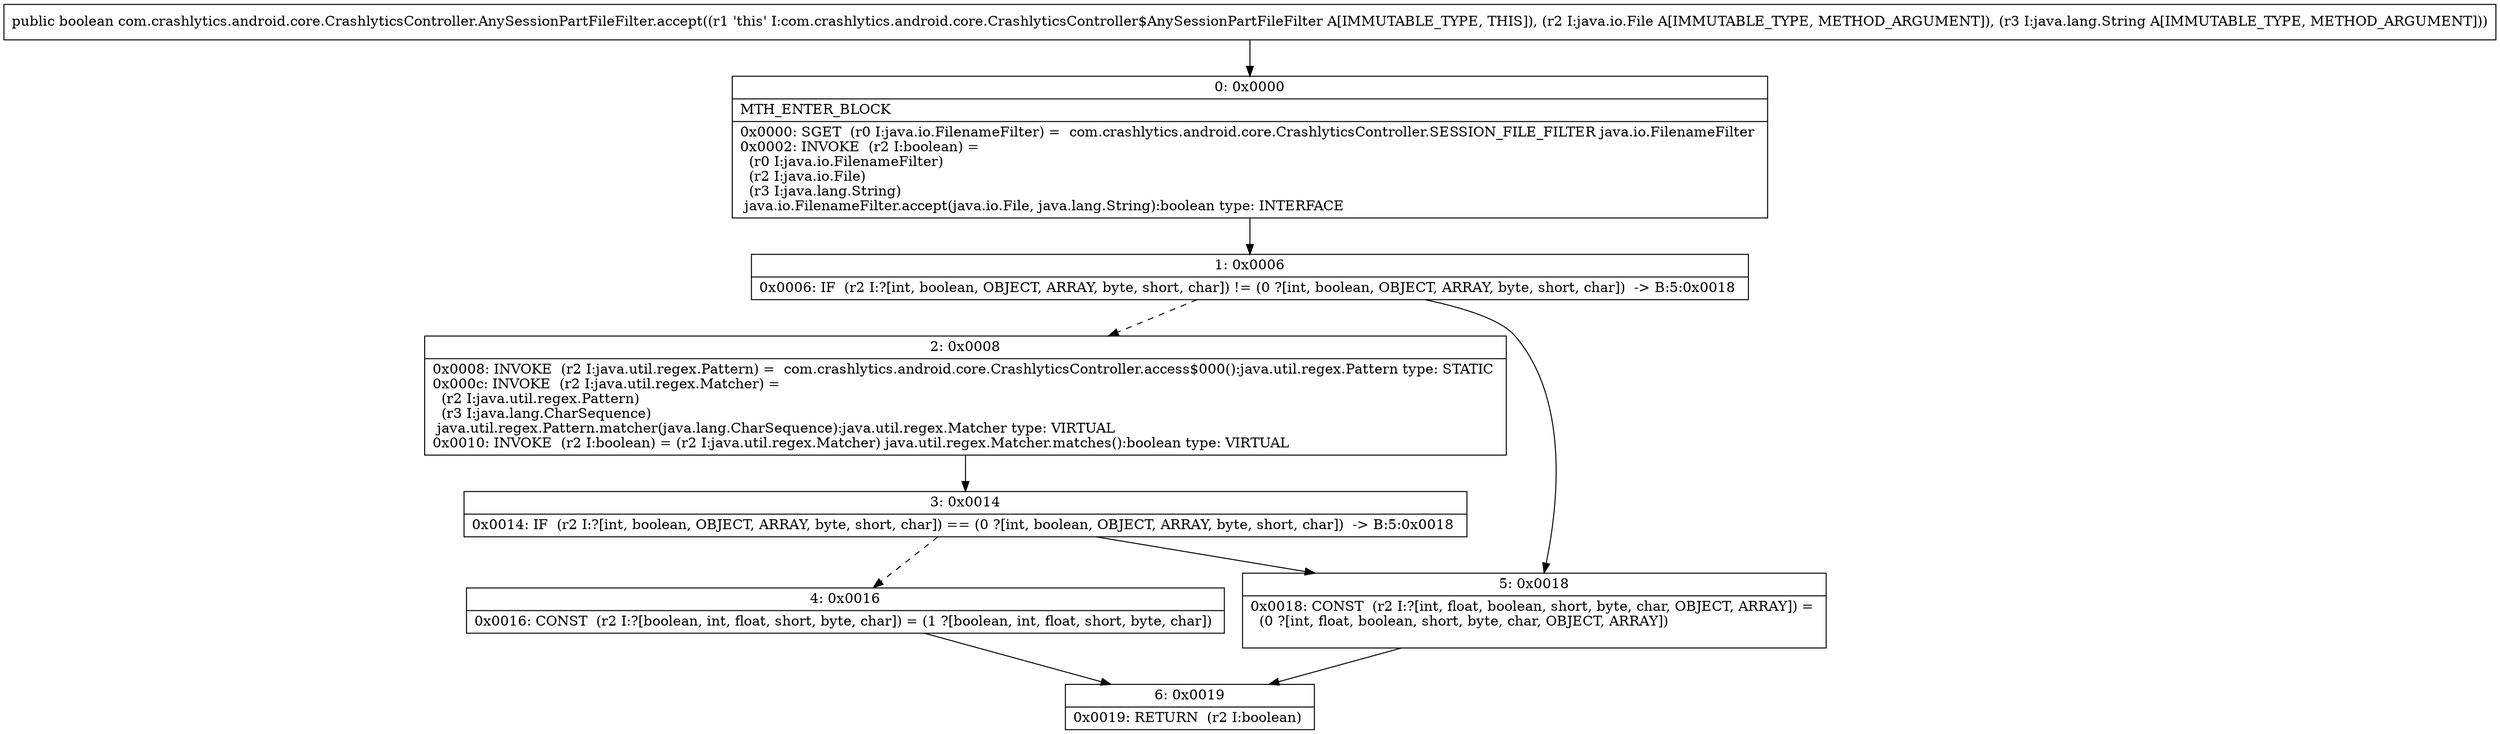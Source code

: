 digraph "CFG forcom.crashlytics.android.core.CrashlyticsController.AnySessionPartFileFilter.accept(Ljava\/io\/File;Ljava\/lang\/String;)Z" {
Node_0 [shape=record,label="{0\:\ 0x0000|MTH_ENTER_BLOCK\l|0x0000: SGET  (r0 I:java.io.FilenameFilter) =  com.crashlytics.android.core.CrashlyticsController.SESSION_FILE_FILTER java.io.FilenameFilter \l0x0002: INVOKE  (r2 I:boolean) = \l  (r0 I:java.io.FilenameFilter)\l  (r2 I:java.io.File)\l  (r3 I:java.lang.String)\l java.io.FilenameFilter.accept(java.io.File, java.lang.String):boolean type: INTERFACE \l}"];
Node_1 [shape=record,label="{1\:\ 0x0006|0x0006: IF  (r2 I:?[int, boolean, OBJECT, ARRAY, byte, short, char]) != (0 ?[int, boolean, OBJECT, ARRAY, byte, short, char])  \-\> B:5:0x0018 \l}"];
Node_2 [shape=record,label="{2\:\ 0x0008|0x0008: INVOKE  (r2 I:java.util.regex.Pattern) =  com.crashlytics.android.core.CrashlyticsController.access$000():java.util.regex.Pattern type: STATIC \l0x000c: INVOKE  (r2 I:java.util.regex.Matcher) = \l  (r2 I:java.util.regex.Pattern)\l  (r3 I:java.lang.CharSequence)\l java.util.regex.Pattern.matcher(java.lang.CharSequence):java.util.regex.Matcher type: VIRTUAL \l0x0010: INVOKE  (r2 I:boolean) = (r2 I:java.util.regex.Matcher) java.util.regex.Matcher.matches():boolean type: VIRTUAL \l}"];
Node_3 [shape=record,label="{3\:\ 0x0014|0x0014: IF  (r2 I:?[int, boolean, OBJECT, ARRAY, byte, short, char]) == (0 ?[int, boolean, OBJECT, ARRAY, byte, short, char])  \-\> B:5:0x0018 \l}"];
Node_4 [shape=record,label="{4\:\ 0x0016|0x0016: CONST  (r2 I:?[boolean, int, float, short, byte, char]) = (1 ?[boolean, int, float, short, byte, char]) \l}"];
Node_5 [shape=record,label="{5\:\ 0x0018|0x0018: CONST  (r2 I:?[int, float, boolean, short, byte, char, OBJECT, ARRAY]) = \l  (0 ?[int, float, boolean, short, byte, char, OBJECT, ARRAY])\l \l}"];
Node_6 [shape=record,label="{6\:\ 0x0019|0x0019: RETURN  (r2 I:boolean) \l}"];
MethodNode[shape=record,label="{public boolean com.crashlytics.android.core.CrashlyticsController.AnySessionPartFileFilter.accept((r1 'this' I:com.crashlytics.android.core.CrashlyticsController$AnySessionPartFileFilter A[IMMUTABLE_TYPE, THIS]), (r2 I:java.io.File A[IMMUTABLE_TYPE, METHOD_ARGUMENT]), (r3 I:java.lang.String A[IMMUTABLE_TYPE, METHOD_ARGUMENT])) }"];
MethodNode -> Node_0;
Node_0 -> Node_1;
Node_1 -> Node_2[style=dashed];
Node_1 -> Node_5;
Node_2 -> Node_3;
Node_3 -> Node_4[style=dashed];
Node_3 -> Node_5;
Node_4 -> Node_6;
Node_5 -> Node_6;
}

